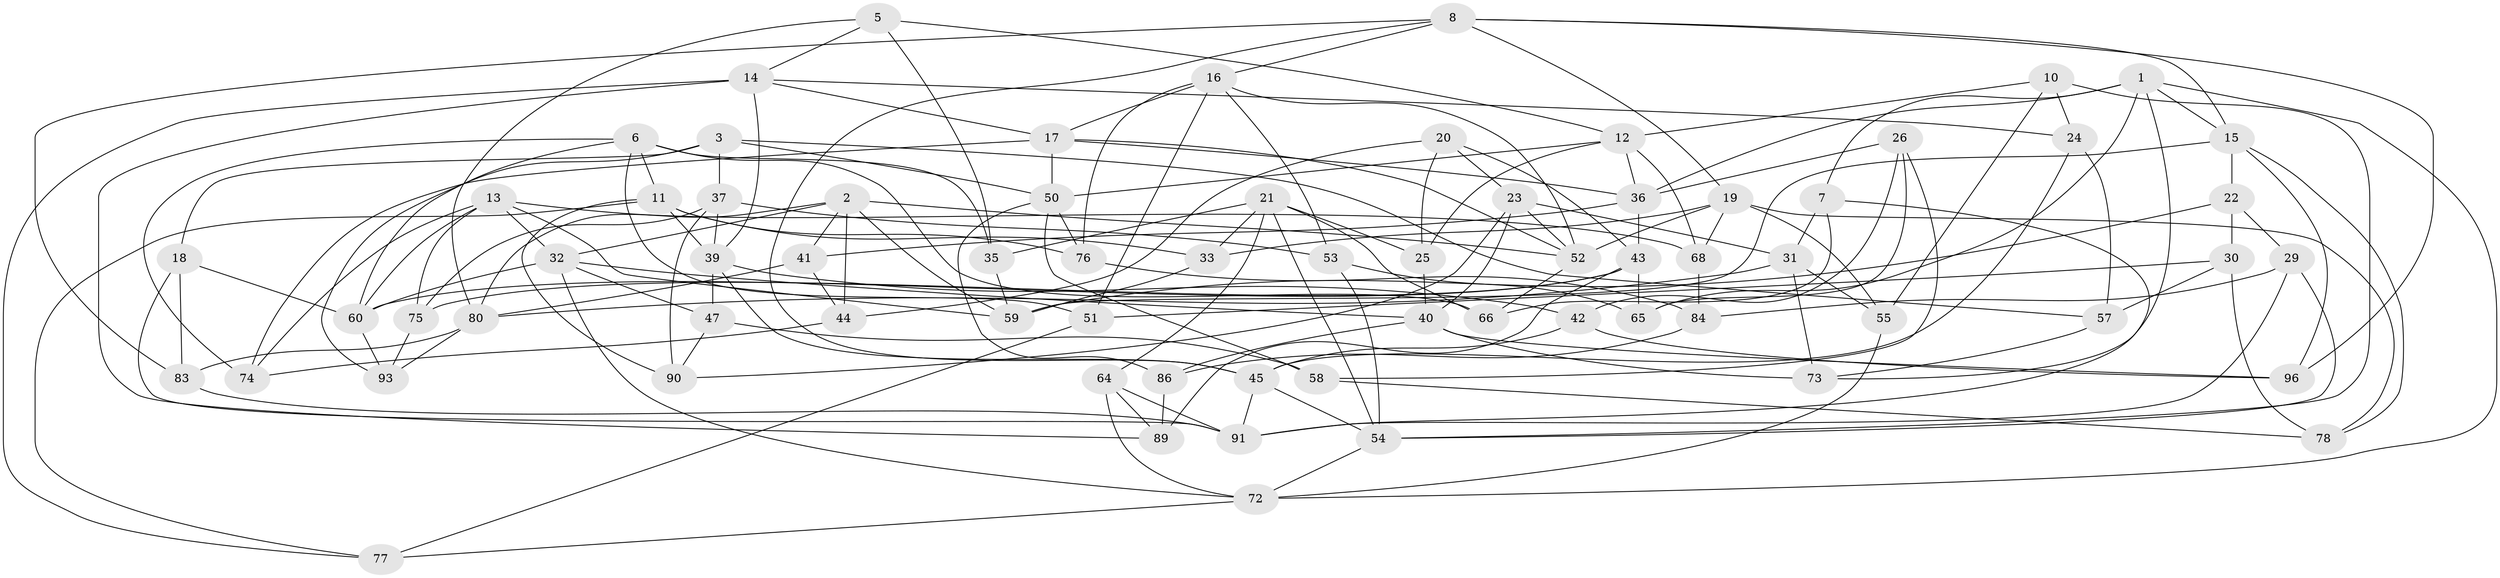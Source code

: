 // Generated by graph-tools (version 1.1) at 2025/24/03/03/25 07:24:24]
// undirected, 70 vertices, 169 edges
graph export_dot {
graph [start="1"]
  node [color=gray90,style=filled];
  1 [super="+9"];
  2 [super="+4"];
  3 [super="+49"];
  5;
  6 [super="+69"];
  7;
  8 [super="+61"];
  10;
  11 [super="+67"];
  12 [super="+27"];
  13 [super="+95"];
  14 [super="+79"];
  15 [super="+34"];
  16 [super="+70"];
  17 [super="+63"];
  18;
  19 [super="+48"];
  20;
  21 [super="+88"];
  22;
  23 [super="+28"];
  24;
  25;
  26;
  29;
  30;
  31 [super="+38"];
  32 [super="+56"];
  33;
  35;
  36 [super="+101"];
  37 [super="+46"];
  39 [super="+94"];
  40 [super="+62"];
  41;
  42;
  43 [super="+71"];
  44;
  45 [super="+87"];
  47;
  50 [super="+82"];
  51;
  52 [super="+99"];
  53;
  54 [super="+100"];
  55;
  57;
  58;
  59 [super="+97"];
  60 [super="+98"];
  64;
  65;
  66;
  68;
  72 [super="+81"];
  73;
  74;
  75;
  76;
  77;
  78;
  80 [super="+85"];
  83;
  84;
  86;
  89;
  90;
  91 [super="+92"];
  93;
  96;
  1 -- 73;
  1 -- 36;
  1 -- 65;
  1 -- 7;
  1 -- 72;
  1 -- 15;
  2 -- 41;
  2 -- 32;
  2 -- 59;
  2 -- 80;
  2 -- 44;
  2 -- 52;
  3 -- 37 [weight=2];
  3 -- 93;
  3 -- 57;
  3 -- 18;
  3 -- 50;
  5 -- 35;
  5 -- 12;
  5 -- 14;
  5 -- 80;
  6 -- 60;
  6 -- 74;
  6 -- 66;
  6 -- 11;
  6 -- 51;
  6 -- 35;
  7 -- 31;
  7 -- 66;
  7 -- 91;
  8 -- 19;
  8 -- 15;
  8 -- 16;
  8 -- 83;
  8 -- 96;
  8 -- 45;
  10 -- 55;
  10 -- 54;
  10 -- 24;
  10 -- 12;
  11 -- 33;
  11 -- 90;
  11 -- 39;
  11 -- 77;
  11 -- 76;
  12 -- 68;
  12 -- 50;
  12 -- 25;
  12 -- 36;
  13 -- 74;
  13 -- 32;
  13 -- 75;
  13 -- 68;
  13 -- 59;
  13 -- 60;
  14 -- 24;
  14 -- 89;
  14 -- 77;
  14 -- 39;
  14 -- 17;
  15 -- 22;
  15 -- 59;
  15 -- 78;
  15 -- 96;
  16 -- 76;
  16 -- 52;
  16 -- 17;
  16 -- 51;
  16 -- 53;
  17 -- 52;
  17 -- 50;
  17 -- 74;
  17 -- 36;
  18 -- 91;
  18 -- 83;
  18 -- 60;
  19 -- 78;
  19 -- 33;
  19 -- 68;
  19 -- 55;
  19 -- 52;
  20 -- 25;
  20 -- 44;
  20 -- 43;
  20 -- 23;
  21 -- 64;
  21 -- 35;
  21 -- 66;
  21 -- 54;
  21 -- 33;
  21 -- 25;
  22 -- 29;
  22 -- 30;
  22 -- 59;
  23 -- 31 [weight=2];
  23 -- 52;
  23 -- 90;
  23 -- 40;
  24 -- 45;
  24 -- 57;
  25 -- 40;
  26 -- 42;
  26 -- 58;
  26 -- 65;
  26 -- 36;
  29 -- 91;
  29 -- 84;
  29 -- 54;
  30 -- 51;
  30 -- 57;
  30 -- 78;
  31 -- 80;
  31 -- 73;
  31 -- 55;
  32 -- 47;
  32 -- 72;
  32 -- 60;
  32 -- 40;
  33 -- 59;
  35 -- 59;
  36 -- 41;
  36 -- 43;
  37 -- 39;
  37 -- 90;
  37 -- 53;
  37 -- 75;
  39 -- 42;
  39 -- 45;
  39 -- 47;
  40 -- 96;
  40 -- 73;
  40 -- 86;
  41 -- 44;
  41 -- 80;
  42 -- 96;
  42 -- 45;
  43 -- 75;
  43 -- 89;
  43 -- 65;
  43 -- 60;
  44 -- 74;
  45 -- 91;
  45 -- 54;
  47 -- 58;
  47 -- 90;
  50 -- 86;
  50 -- 76;
  50 -- 58;
  51 -- 77;
  52 -- 66;
  53 -- 54;
  53 -- 65;
  54 -- 72;
  55 -- 72;
  57 -- 73;
  58 -- 78;
  60 -- 93;
  64 -- 72;
  64 -- 89;
  64 -- 91;
  68 -- 84;
  72 -- 77;
  75 -- 93;
  76 -- 84;
  80 -- 83;
  80 -- 93;
  83 -- 91;
  84 -- 86;
  86 -- 89;
}
